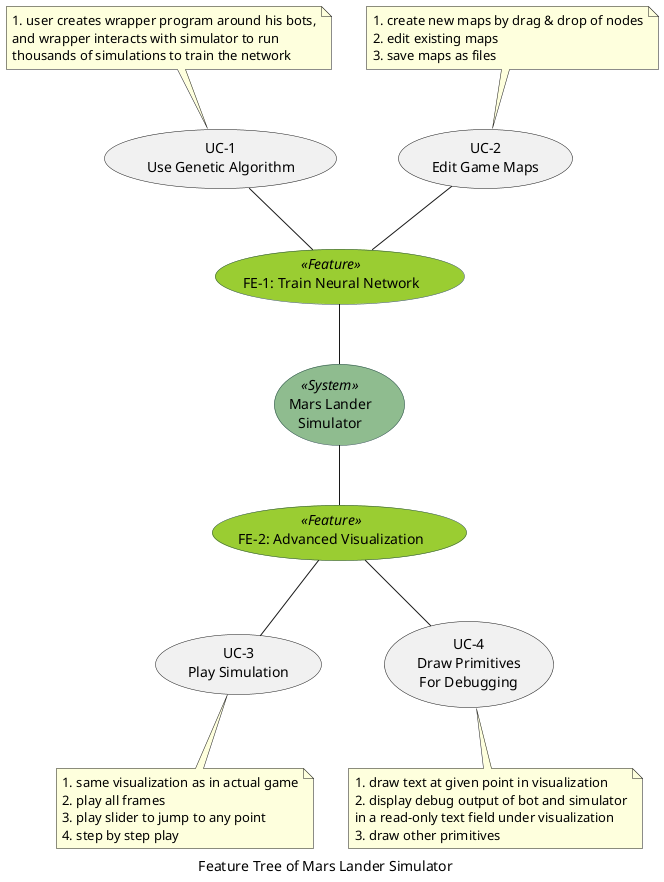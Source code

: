 @startuml

caption Feature Tree of Mars Lander Simulator

skinparam usecase {
  BackgroundColor<< System >> DarkSeaGreen
  BorderColor<< System >> DarkSlateGray

  BackgroundColor<< Feature>> YellowGreen
  BorderColor<< Feature >> DarkSlateGray
}

usecase mars_lander << System >> as "
Mars Lander
Simulator
"

'FE-1 Train Neural Network'
usecase train_neural_network << Feature >> as "
FE-1: Train Neural Network
"
mars_lander -up- train_neural_network
'FE-1.UC-1 Train network'
usecase use_genetic_algorithm as "
UC-1
Use Genetic Algorithm
"
train_neural_network -up- use_genetic_algorithm
'use_genetic_algorithm functions'
note top of use_genetic_algorithm
  1. user creates wrapper program around his bots,
  and wrapper interacts with simulator to run
  thousands of simulations to train the network
end note
'FE-1.UC-2 Edit Maps'
usecase edit_game_maps as "
UC-2
Edit Game Maps
"
train_neural_network -up- edit_game_maps
'edit_game_maps functions'
note top of edit_game_maps
  1. create new maps by drag & drop of nodes
  2. edit existing maps
  3. save maps as files
end note

'FE-2 Visualization of a game'
usecase visualization << Feature >> as "
FE-2: Advanced Visualization
"
mars_lander -down- visualization
'FE-2.UC-3 Play Simulation'
usecase play_simulation as "
UC-3
Play Simulation
"
visualization -down- play_simulation
'play_simulation functions'
note bottom of play_simulation
  1. same visualization as in actual game
  2. play all frames
  3. play slider to jump to any point
  4. step by step play
end note
'FE-2.UC-4 Draw Debug Info'
usecase draw_debug_info as "
UC-4
Draw Primitives
For Debugging
"
visualization -down- draw_debug_info
'draw_debug_info functions'
note bottom of draw_debug_info
  1. draw text at given point in visualization
  2. display debug output of bot and simulator
  in a read-only text field under visualization
  3. draw other primitives
end note

@enduml
